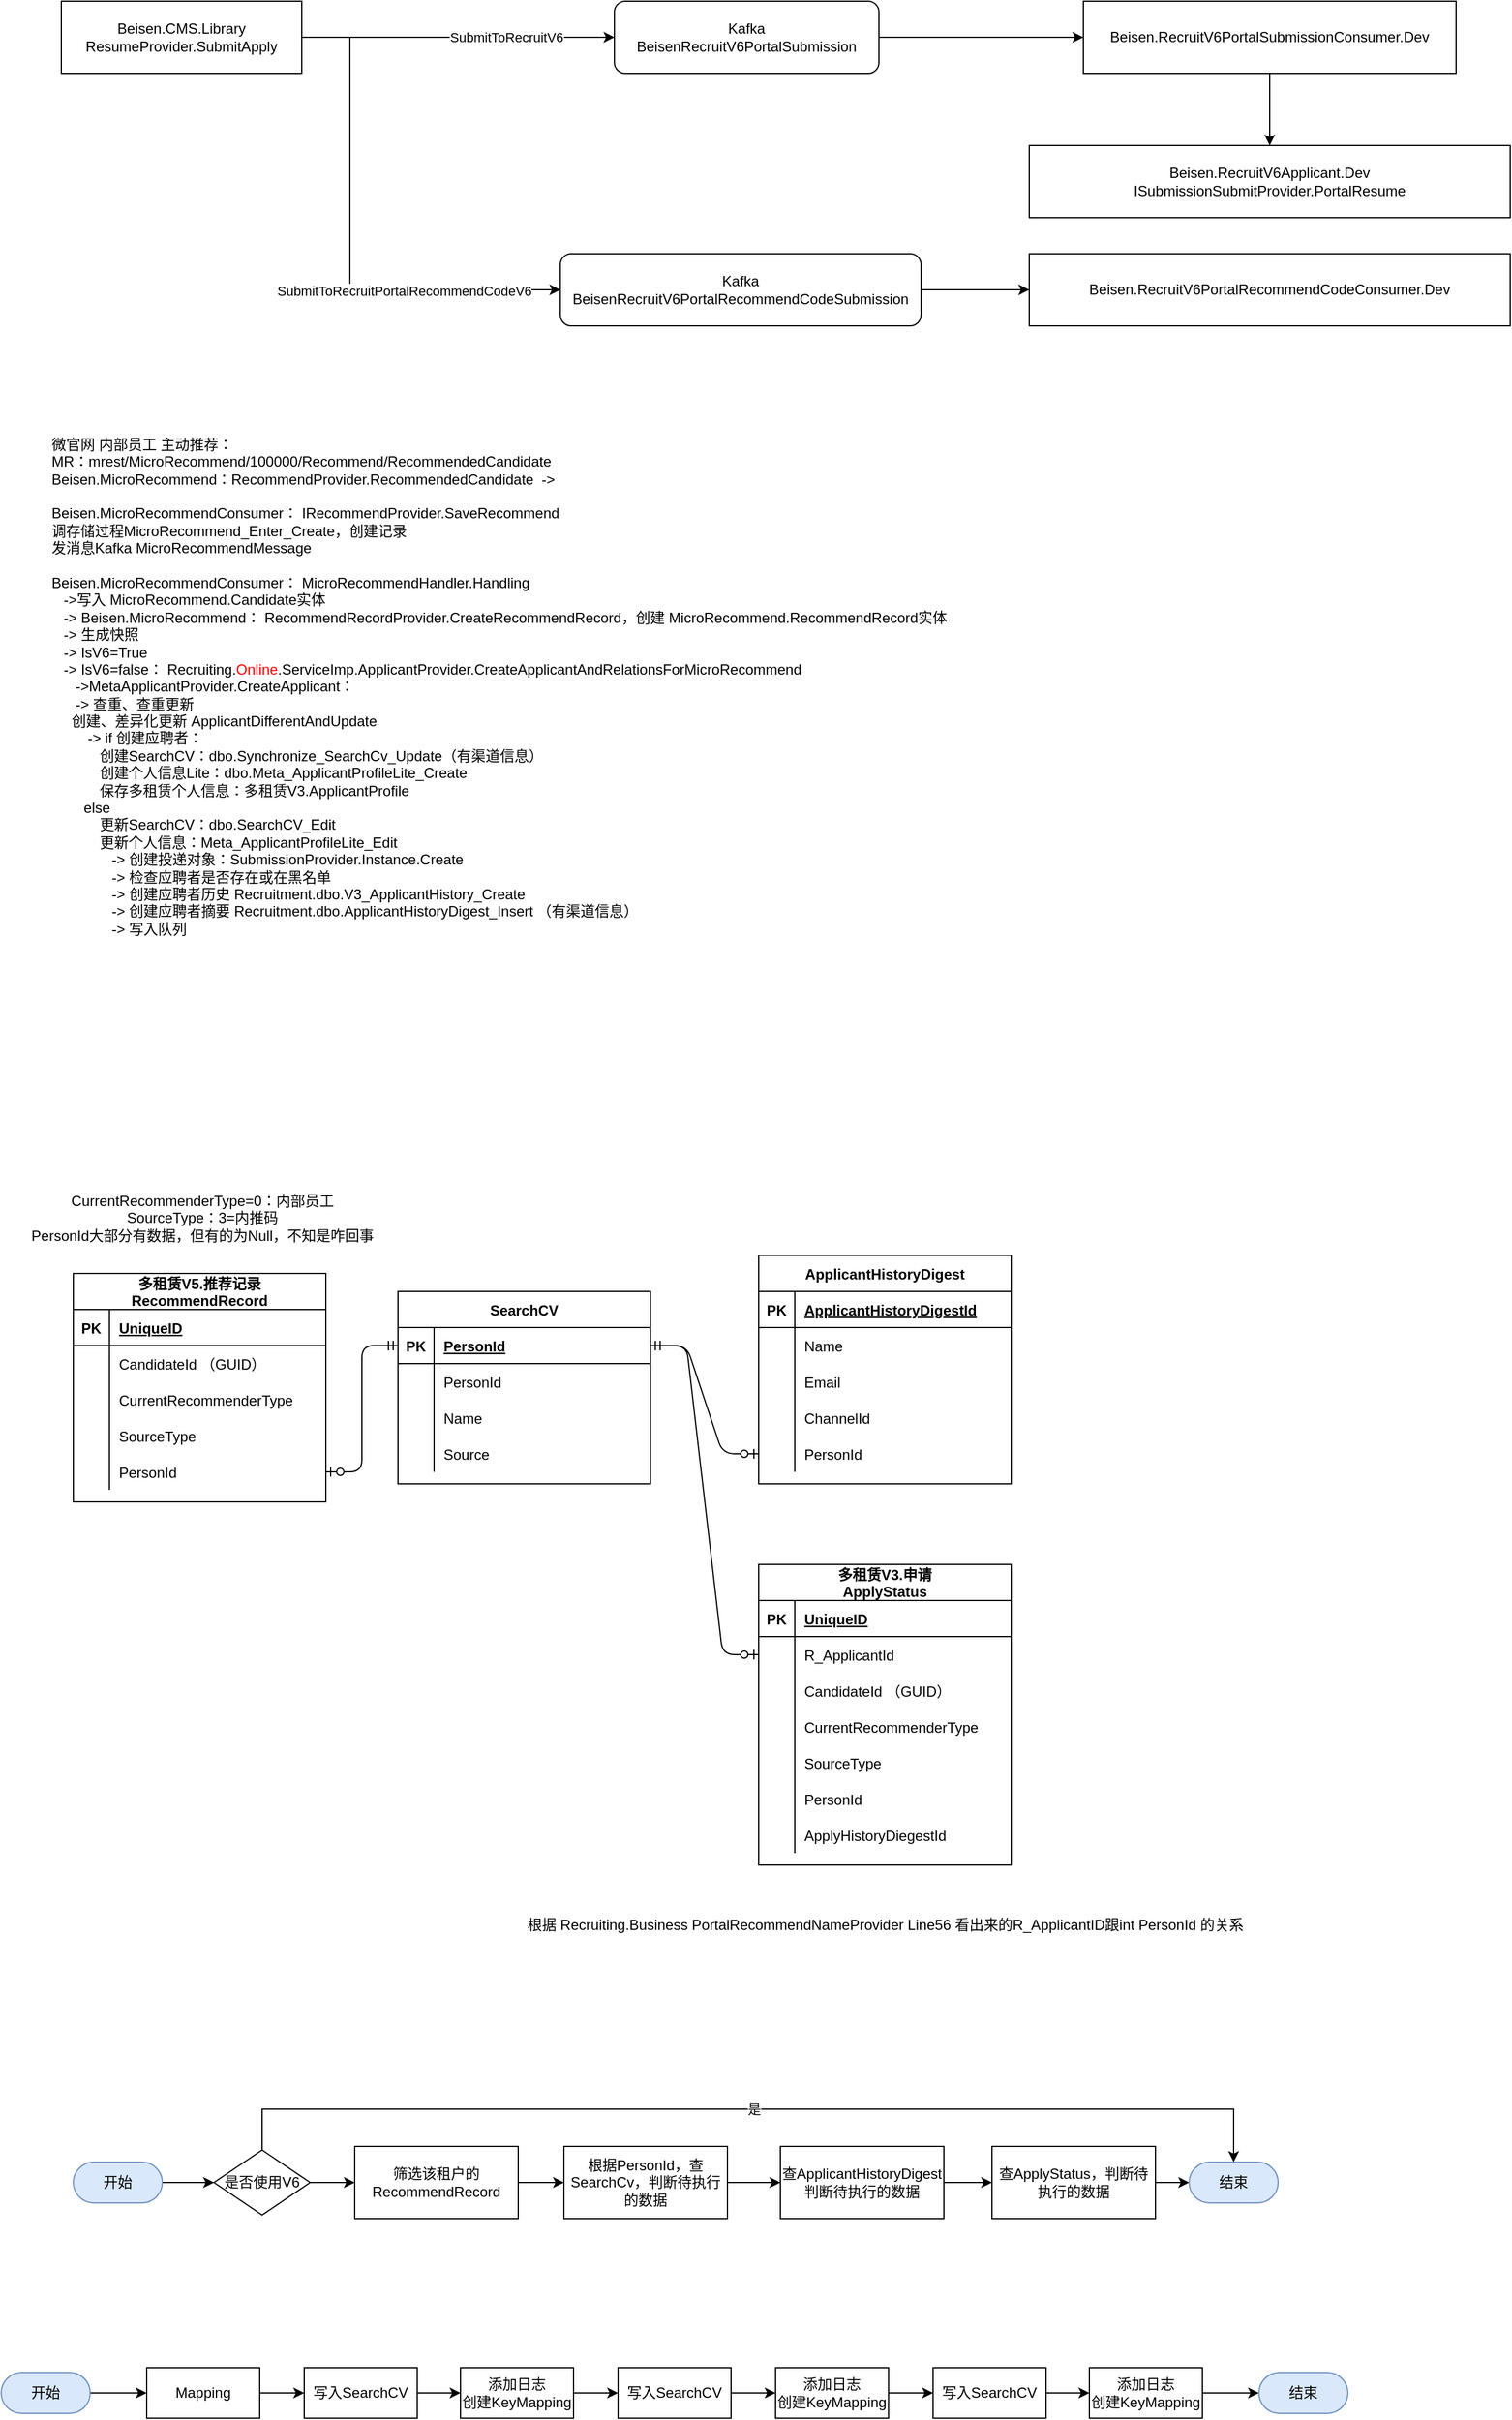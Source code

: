<mxfile version="14.2.9" type="github">
  <diagram id="f4uBQvl_7b_BEWJ_rEFn" name="Page-1">
    <mxGraphModel dx="1422" dy="839" grid="0" gridSize="10" guides="1" tooltips="1" connect="1" arrows="1" fold="1" page="1" pageScale="1" pageWidth="1654" pageHeight="2336" math="0" shadow="0">
      <root>
        <mxCell id="0" />
        <mxCell id="1" parent="0" />
        <mxCell id="6hHhca4XRa9OGriNkObh-7" style="edgeStyle=orthogonalEdgeStyle;rounded=0;orthogonalLoop=1;jettySize=auto;html=1;exitX=1;exitY=0.5;exitDx=0;exitDy=0;" parent="1" source="6hHhca4XRa9OGriNkObh-1" target="6hHhca4XRa9OGriNkObh-3" edge="1">
          <mxGeometry relative="1" as="geometry" />
        </mxCell>
        <mxCell id="6hHhca4XRa9OGriNkObh-8" value="SubmitToRecruitV6" style="edgeLabel;html=1;align=center;verticalAlign=middle;resizable=0;points=[];" parent="6hHhca4XRa9OGriNkObh-7" vertex="1" connectable="0">
          <mxGeometry x="0.185" relative="1" as="geometry">
            <mxPoint x="16" as="offset" />
          </mxGeometry>
        </mxCell>
        <mxCell id="6hHhca4XRa9OGriNkObh-10" style="edgeStyle=orthogonalEdgeStyle;rounded=0;orthogonalLoop=1;jettySize=auto;html=1;exitX=1;exitY=0.5;exitDx=0;exitDy=0;entryX=0;entryY=0.5;entryDx=0;entryDy=0;" parent="1" source="6hHhca4XRa9OGriNkObh-1" target="6hHhca4XRa9OGriNkObh-9" edge="1">
          <mxGeometry relative="1" as="geometry">
            <Array as="points">
              <mxPoint x="350" y="190" />
              <mxPoint x="350" y="400" />
            </Array>
          </mxGeometry>
        </mxCell>
        <mxCell id="6hHhca4XRa9OGriNkObh-11" value="SubmitToRecruitPortalRecommendCodeV6" style="edgeLabel;html=1;align=center;verticalAlign=middle;resizable=0;points=[];" parent="6hHhca4XRa9OGriNkObh-10" vertex="1" connectable="0">
          <mxGeometry x="0.385" y="-1" relative="1" as="geometry">
            <mxPoint as="offset" />
          </mxGeometry>
        </mxCell>
        <mxCell id="6hHhca4XRa9OGriNkObh-1" value="Beisen.CMS.Library&lt;br&gt;ResumeProvider.SubmitApply" style="rounded=0;whiteSpace=wrap;html=1;" parent="1" vertex="1">
          <mxGeometry x="110" y="160" width="200" height="60" as="geometry" />
        </mxCell>
        <mxCell id="6hHhca4XRa9OGriNkObh-6" style="edgeStyle=orthogonalEdgeStyle;rounded=0;orthogonalLoop=1;jettySize=auto;html=1;exitX=1;exitY=0.5;exitDx=0;exitDy=0;entryX=0;entryY=0.5;entryDx=0;entryDy=0;" parent="1" source="6hHhca4XRa9OGriNkObh-3" target="6hHhca4XRa9OGriNkObh-5" edge="1">
          <mxGeometry relative="1" as="geometry" />
        </mxCell>
        <mxCell id="6hHhca4XRa9OGriNkObh-3" value="Kafka&lt;br&gt;BeisenRecruitV6PortalSubmission" style="rounded=1;whiteSpace=wrap;html=1;" parent="1" vertex="1">
          <mxGeometry x="570" y="160" width="220" height="60" as="geometry" />
        </mxCell>
        <mxCell id="cdrXPhunWyCPMflT4dLq-2" style="edgeStyle=orthogonalEdgeStyle;rounded=0;orthogonalLoop=1;jettySize=auto;html=1;exitX=0.5;exitY=1;exitDx=0;exitDy=0;" parent="1" source="6hHhca4XRa9OGriNkObh-5" target="cdrXPhunWyCPMflT4dLq-1" edge="1">
          <mxGeometry relative="1" as="geometry" />
        </mxCell>
        <mxCell id="6hHhca4XRa9OGriNkObh-5" value="Beisen.RecruitV6PortalSubmissionConsumer.Dev" style="rounded=0;whiteSpace=wrap;html=1;" parent="1" vertex="1">
          <mxGeometry x="960" y="160" width="310" height="60" as="geometry" />
        </mxCell>
        <mxCell id="6hHhca4XRa9OGriNkObh-13" style="edgeStyle=orthogonalEdgeStyle;rounded=0;orthogonalLoop=1;jettySize=auto;html=1;exitX=1;exitY=0.5;exitDx=0;exitDy=0;" parent="1" source="6hHhca4XRa9OGriNkObh-9" target="6hHhca4XRa9OGriNkObh-12" edge="1">
          <mxGeometry relative="1" as="geometry" />
        </mxCell>
        <mxCell id="6hHhca4XRa9OGriNkObh-9" value="Kafka&lt;br&gt;BeisenRecruitV6PortalRecommendCodeSubmission" style="rounded=1;whiteSpace=wrap;html=1;" parent="1" vertex="1">
          <mxGeometry x="525" y="370" width="300" height="60" as="geometry" />
        </mxCell>
        <mxCell id="6hHhca4XRa9OGriNkObh-12" value="Beisen.RecruitV6PortalRecommendCodeConsumer.Dev" style="rounded=0;whiteSpace=wrap;html=1;" parent="1" vertex="1">
          <mxGeometry x="915" y="370" width="400" height="60" as="geometry" />
        </mxCell>
        <mxCell id="cdrXPhunWyCPMflT4dLq-1" value="Beisen.RecruitV6Applicant.Dev&lt;br&gt;ISubmissionSubmitProvider.PortalResume" style="whiteSpace=wrap;html=1;" parent="1" vertex="1">
          <mxGeometry x="915" y="280" width="400" height="60" as="geometry" />
        </mxCell>
        <mxCell id="nxVCDekP-wi1IjvNSV6v-1" value="多租赁V5.推荐记录&#xa;RecommendRecord" style="shape=table;startSize=30;container=1;collapsible=1;childLayout=tableLayout;fixedRows=1;rowLines=0;fontStyle=1;align=center;resizeLast=1;" parent="1" vertex="1">
          <mxGeometry x="120" y="1218" width="210" height="190" as="geometry" />
        </mxCell>
        <mxCell id="nxVCDekP-wi1IjvNSV6v-2" value="" style="shape=partialRectangle;collapsible=0;dropTarget=0;pointerEvents=0;fillColor=none;top=0;left=0;bottom=1;right=0;points=[[0,0.5],[1,0.5]];portConstraint=eastwest;" parent="nxVCDekP-wi1IjvNSV6v-1" vertex="1">
          <mxGeometry y="30" width="210" height="30" as="geometry" />
        </mxCell>
        <mxCell id="nxVCDekP-wi1IjvNSV6v-3" value="PK" style="shape=partialRectangle;connectable=0;fillColor=none;top=0;left=0;bottom=0;right=0;fontStyle=1;overflow=hidden;" parent="nxVCDekP-wi1IjvNSV6v-2" vertex="1">
          <mxGeometry width="30" height="30" as="geometry" />
        </mxCell>
        <mxCell id="nxVCDekP-wi1IjvNSV6v-4" value="UniqueID" style="shape=partialRectangle;connectable=0;fillColor=none;top=0;left=0;bottom=0;right=0;align=left;spacingLeft=6;fontStyle=5;overflow=hidden;" parent="nxVCDekP-wi1IjvNSV6v-2" vertex="1">
          <mxGeometry x="30" width="180" height="30" as="geometry" />
        </mxCell>
        <mxCell id="nxVCDekP-wi1IjvNSV6v-5" value="" style="shape=partialRectangle;collapsible=0;dropTarget=0;pointerEvents=0;fillColor=none;top=0;left=0;bottom=0;right=0;points=[[0,0.5],[1,0.5]];portConstraint=eastwest;" parent="nxVCDekP-wi1IjvNSV6v-1" vertex="1">
          <mxGeometry y="60" width="210" height="30" as="geometry" />
        </mxCell>
        <mxCell id="nxVCDekP-wi1IjvNSV6v-6" value="" style="shape=partialRectangle;connectable=0;fillColor=none;top=0;left=0;bottom=0;right=0;editable=1;overflow=hidden;" parent="nxVCDekP-wi1IjvNSV6v-5" vertex="1">
          <mxGeometry width="30" height="30" as="geometry" />
        </mxCell>
        <mxCell id="nxVCDekP-wi1IjvNSV6v-7" value="CandidateId （GUID）" style="shape=partialRectangle;connectable=0;fillColor=none;top=0;left=0;bottom=0;right=0;align=left;spacingLeft=6;overflow=hidden;" parent="nxVCDekP-wi1IjvNSV6v-5" vertex="1">
          <mxGeometry x="30" width="180" height="30" as="geometry" />
        </mxCell>
        <mxCell id="nxVCDekP-wi1IjvNSV6v-8" value="" style="shape=partialRectangle;collapsible=0;dropTarget=0;pointerEvents=0;fillColor=none;top=0;left=0;bottom=0;right=0;points=[[0,0.5],[1,0.5]];portConstraint=eastwest;" parent="nxVCDekP-wi1IjvNSV6v-1" vertex="1">
          <mxGeometry y="90" width="210" height="30" as="geometry" />
        </mxCell>
        <mxCell id="nxVCDekP-wi1IjvNSV6v-9" value="" style="shape=partialRectangle;connectable=0;fillColor=none;top=0;left=0;bottom=0;right=0;editable=1;overflow=hidden;" parent="nxVCDekP-wi1IjvNSV6v-8" vertex="1">
          <mxGeometry width="30" height="30" as="geometry" />
        </mxCell>
        <mxCell id="nxVCDekP-wi1IjvNSV6v-10" value="CurrentRecommenderType" style="shape=partialRectangle;connectable=0;fillColor=none;top=0;left=0;bottom=0;right=0;align=left;spacingLeft=6;overflow=hidden;" parent="nxVCDekP-wi1IjvNSV6v-8" vertex="1">
          <mxGeometry x="30" width="180" height="30" as="geometry" />
        </mxCell>
        <mxCell id="nxVCDekP-wi1IjvNSV6v-11" value="" style="shape=partialRectangle;collapsible=0;dropTarget=0;pointerEvents=0;fillColor=none;top=0;left=0;bottom=0;right=0;points=[[0,0.5],[1,0.5]];portConstraint=eastwest;" parent="nxVCDekP-wi1IjvNSV6v-1" vertex="1">
          <mxGeometry y="120" width="210" height="30" as="geometry" />
        </mxCell>
        <mxCell id="nxVCDekP-wi1IjvNSV6v-12" value="" style="shape=partialRectangle;connectable=0;fillColor=none;top=0;left=0;bottom=0;right=0;editable=1;overflow=hidden;" parent="nxVCDekP-wi1IjvNSV6v-11" vertex="1">
          <mxGeometry width="30" height="30" as="geometry" />
        </mxCell>
        <mxCell id="nxVCDekP-wi1IjvNSV6v-13" value="SourceType" style="shape=partialRectangle;connectable=0;fillColor=none;top=0;left=0;bottom=0;right=0;align=left;spacingLeft=6;overflow=hidden;" parent="nxVCDekP-wi1IjvNSV6v-11" vertex="1">
          <mxGeometry x="30" width="180" height="30" as="geometry" />
        </mxCell>
        <mxCell id="nxVCDekP-wi1IjvNSV6v-43" style="shape=partialRectangle;collapsible=0;dropTarget=0;pointerEvents=0;fillColor=none;top=0;left=0;bottom=0;right=0;points=[[0,0.5],[1,0.5]];portConstraint=eastwest;" parent="nxVCDekP-wi1IjvNSV6v-1" vertex="1">
          <mxGeometry y="150" width="210" height="30" as="geometry" />
        </mxCell>
        <mxCell id="nxVCDekP-wi1IjvNSV6v-44" style="shape=partialRectangle;connectable=0;fillColor=none;top=0;left=0;bottom=0;right=0;editable=1;overflow=hidden;" parent="nxVCDekP-wi1IjvNSV6v-43" vertex="1">
          <mxGeometry width="30" height="30" as="geometry" />
        </mxCell>
        <mxCell id="nxVCDekP-wi1IjvNSV6v-45" value="PersonId" style="shape=partialRectangle;connectable=0;fillColor=none;top=0;left=0;bottom=0;right=0;align=left;spacingLeft=6;overflow=hidden;" parent="nxVCDekP-wi1IjvNSV6v-43" vertex="1">
          <mxGeometry x="30" width="180" height="30" as="geometry" />
        </mxCell>
        <mxCell id="nxVCDekP-wi1IjvNSV6v-14" value="&lt;div&gt;微官网 内部员工 主动推荐：&lt;/div&gt;&lt;div&gt;MR：mrest/MicroRecommend/100000/Recommend/RecommendedCandidate&lt;/div&gt;&lt;div&gt;Beisen.MicroRecommend：RecommendProvider.RecommendedCandidate&amp;nbsp; -&amp;gt;&lt;/div&gt;&lt;div&gt;&lt;br&gt;&lt;/div&gt;&lt;div&gt;Beisen.MicroRecommendConsumer： IRecommendProvider.SaveRecommend&lt;/div&gt;&lt;div&gt;调存储过程MicroRecommend_Enter_Create，创建记录&lt;/div&gt;&lt;div&gt;发消息Kafka MicroRecommendMessage&lt;/div&gt;&lt;div&gt;&lt;br&gt;&lt;/div&gt;&lt;div&gt;Beisen.MicroRecommendConsumer： MicroRecommendHandler.Handling&lt;/div&gt;&lt;div&gt;&amp;nbsp; &amp;nbsp;-&amp;gt;写入 MicroRecommend.Candidate实体&lt;/div&gt;&lt;div&gt;&amp;nbsp; &amp;nbsp;-&amp;gt; Beisen.MicroRecommend： RecommendRecordProvider.CreateRecommendRecord，创建 MicroRecommend.RecommendRecord实体&lt;/div&gt;&lt;div&gt;&amp;nbsp; &amp;nbsp;-&amp;gt; 生成快照&lt;/div&gt;&lt;div&gt;&amp;nbsp; &amp;nbsp;-&amp;gt; IsV6=True&lt;/div&gt;&lt;div&gt;&amp;nbsp; &amp;nbsp;-&amp;gt; IsV6=false：&lt;span&gt; &lt;/span&gt;Recruiting.&lt;font color=&quot;#ff0000&quot;&gt;Online&lt;/font&gt;.ServiceImp.ApplicantProvider.CreateApplicantAndRelationsForMicroRecommend&lt;/div&gt;&lt;div&gt;&lt;span&gt;&lt;/span&gt;&amp;nbsp; &amp;nbsp; &amp;nbsp; -&amp;gt;MetaApplicantProvider.CreateApplicant：&lt;/div&gt;&amp;nbsp; &amp;nbsp; &amp;nbsp;&amp;nbsp;&lt;span&gt;-&amp;gt; 查重、查重更新&lt;/span&gt;&lt;br&gt;&lt;div&gt;&lt;span&gt; &lt;/span&gt;&amp;nbsp; &amp;nbsp; &amp;nbsp;创建、差异化更新 ApplicantDifferentAndUpdate&lt;/div&gt;&lt;div&gt;&lt;span&gt; &lt;/span&gt;&amp;nbsp; &amp;nbsp; &amp;nbsp; &amp;nbsp; &amp;nbsp;-&amp;gt; if 创建应聘者：&lt;/div&gt;&amp;nbsp; &amp;nbsp; &amp;nbsp; &amp;nbsp; &amp;nbsp; &amp;nbsp;&amp;nbsp;&lt;span&gt;创建SearchCV：dbo.Synchronize_SearchCv_Update（有渠道信息）&lt;/span&gt;&lt;br&gt;&amp;nbsp; &amp;nbsp; &amp;nbsp; &amp;nbsp; &amp;nbsp; &amp;nbsp;&amp;nbsp;&lt;span&gt;创建个人信息Lite：dbo.Meta_ApplicantProfileLite_Create&lt;/span&gt;&lt;br&gt;&amp;nbsp; &amp;nbsp; &amp;nbsp; &amp;nbsp; &amp;nbsp; &amp;nbsp;&amp;nbsp;&lt;span&gt;保存多租赁个人信息：多租赁V3.ApplicantProfile&lt;/span&gt;&lt;br&gt;&lt;div&gt;&lt;span&gt; &lt;/span&gt;&amp;nbsp; &amp;nbsp; &amp;nbsp; &amp;nbsp; else&amp;nbsp;&lt;/div&gt;&amp;nbsp; &amp;nbsp; &amp;nbsp; &amp;nbsp; &amp;nbsp; &amp;nbsp;&amp;nbsp;&lt;span&gt;更新SearchCV：dbo.SearchCV_Edit&lt;/span&gt;&lt;br&gt;&amp;nbsp; &amp;nbsp; &amp;nbsp; &amp;nbsp; &amp;nbsp; &amp;nbsp;&amp;nbsp;&lt;span&gt;更新个人信息：Meta_ApplicantProfileLite_Edit&lt;/span&gt;&lt;br&gt;&amp;nbsp; &amp;nbsp; &amp;nbsp; &amp;nbsp; &amp;nbsp; &amp;nbsp;&amp;nbsp;&lt;span&gt;&amp;nbsp; &amp;nbsp;-&amp;gt; 创建投递对象：SubmissionProvider.Instance.Create&lt;/span&gt;&lt;br&gt;&amp;nbsp; &amp;nbsp; &amp;nbsp; &amp;nbsp; &amp;nbsp; &amp;nbsp;&amp;nbsp;&lt;span&gt;&amp;nbsp; &amp;nbsp;-&amp;gt; 检查应聘者是否存在或在黑名单&lt;/span&gt;&lt;br&gt;&amp;nbsp; &amp;nbsp; &amp;nbsp; &amp;nbsp; &amp;nbsp; &amp;nbsp;&amp;nbsp;&lt;span&gt;&amp;nbsp; &amp;nbsp;-&amp;gt; 创建应聘者历史 Recruitment.dbo.V3_ApplicantHistory_Create&lt;/span&gt;&lt;br&gt;&amp;nbsp; &amp;nbsp; &amp;nbsp; &amp;nbsp; &amp;nbsp; &amp;nbsp;&amp;nbsp;&lt;span&gt;&amp;nbsp; &amp;nbsp;-&amp;gt; 创建应聘者摘要 Recruitment.dbo.ApplicantHistoryDigest_Insert （有渠道信息）&lt;/span&gt;&lt;br&gt;&amp;nbsp; &amp;nbsp; &amp;nbsp; &amp;nbsp; &amp;nbsp; &amp;nbsp;&amp;nbsp;&lt;span&gt;&amp;nbsp; &amp;nbsp;-&amp;gt; 写入队列&lt;/span&gt;" style="text;html=1;align=left;verticalAlign=middle;resizable=0;points=[];autosize=1;" parent="1" vertex="1">
          <mxGeometry x="100" y="525" width="755" height="410" as="geometry" />
        </mxCell>
        <mxCell id="nxVCDekP-wi1IjvNSV6v-42" value="CurrentRecommenderType=0：内部员工&lt;br&gt;SourceType：3=内推码&lt;br&gt;PersonId大部分有数据，但有的为Null，不知是咋回事" style="text;html=1;align=center;verticalAlign=middle;resizable=0;points=[];autosize=1;" parent="1" vertex="1">
          <mxGeometry x="77" y="1147" width="300" height="50" as="geometry" />
        </mxCell>
        <mxCell id="nxVCDekP-wi1IjvNSV6v-46" value="SearchCV" style="shape=table;startSize=30;container=1;collapsible=1;childLayout=tableLayout;fixedRows=1;rowLines=0;fontStyle=1;align=center;resizeLast=1;" parent="1" vertex="1">
          <mxGeometry x="390" y="1233" width="210" height="160" as="geometry" />
        </mxCell>
        <mxCell id="nxVCDekP-wi1IjvNSV6v-47" value="" style="shape=partialRectangle;collapsible=0;dropTarget=0;pointerEvents=0;fillColor=none;top=0;left=0;bottom=1;right=0;points=[[0,0.5],[1,0.5]];portConstraint=eastwest;" parent="nxVCDekP-wi1IjvNSV6v-46" vertex="1">
          <mxGeometry y="30" width="210" height="30" as="geometry" />
        </mxCell>
        <mxCell id="nxVCDekP-wi1IjvNSV6v-48" value="PK" style="shape=partialRectangle;connectable=0;fillColor=none;top=0;left=0;bottom=0;right=0;fontStyle=1;overflow=hidden;" parent="nxVCDekP-wi1IjvNSV6v-47" vertex="1">
          <mxGeometry width="30" height="30" as="geometry" />
        </mxCell>
        <mxCell id="nxVCDekP-wi1IjvNSV6v-49" value="PersonId" style="shape=partialRectangle;connectable=0;fillColor=none;top=0;left=0;bottom=0;right=0;align=left;spacingLeft=6;fontStyle=5;overflow=hidden;" parent="nxVCDekP-wi1IjvNSV6v-47" vertex="1">
          <mxGeometry x="30" width="180" height="30" as="geometry" />
        </mxCell>
        <mxCell id="nxVCDekP-wi1IjvNSV6v-50" value="" style="shape=partialRectangle;collapsible=0;dropTarget=0;pointerEvents=0;fillColor=none;top=0;left=0;bottom=0;right=0;points=[[0,0.5],[1,0.5]];portConstraint=eastwest;" parent="nxVCDekP-wi1IjvNSV6v-46" vertex="1">
          <mxGeometry y="60" width="210" height="30" as="geometry" />
        </mxCell>
        <mxCell id="nxVCDekP-wi1IjvNSV6v-51" value="" style="shape=partialRectangle;connectable=0;fillColor=none;top=0;left=0;bottom=0;right=0;editable=1;overflow=hidden;" parent="nxVCDekP-wi1IjvNSV6v-50" vertex="1">
          <mxGeometry width="30" height="30" as="geometry" />
        </mxCell>
        <mxCell id="nxVCDekP-wi1IjvNSV6v-52" value="PersonId" style="shape=partialRectangle;connectable=0;fillColor=none;top=0;left=0;bottom=0;right=0;align=left;spacingLeft=6;overflow=hidden;" parent="nxVCDekP-wi1IjvNSV6v-50" vertex="1">
          <mxGeometry x="30" width="180" height="30" as="geometry" />
        </mxCell>
        <mxCell id="nxVCDekP-wi1IjvNSV6v-59" style="shape=partialRectangle;collapsible=0;dropTarget=0;pointerEvents=0;fillColor=none;top=0;left=0;bottom=0;right=0;points=[[0,0.5],[1,0.5]];portConstraint=eastwest;" parent="nxVCDekP-wi1IjvNSV6v-46" vertex="1">
          <mxGeometry y="90" width="210" height="30" as="geometry" />
        </mxCell>
        <mxCell id="nxVCDekP-wi1IjvNSV6v-60" style="shape=partialRectangle;connectable=0;fillColor=none;top=0;left=0;bottom=0;right=0;editable=1;overflow=hidden;" parent="nxVCDekP-wi1IjvNSV6v-59" vertex="1">
          <mxGeometry width="30" height="30" as="geometry" />
        </mxCell>
        <mxCell id="nxVCDekP-wi1IjvNSV6v-61" value="Name" style="shape=partialRectangle;connectable=0;fillColor=none;top=0;left=0;bottom=0;right=0;align=left;spacingLeft=6;overflow=hidden;" parent="nxVCDekP-wi1IjvNSV6v-59" vertex="1">
          <mxGeometry x="30" width="180" height="30" as="geometry" />
        </mxCell>
        <mxCell id="nxVCDekP-wi1IjvNSV6v-53" value="" style="shape=partialRectangle;collapsible=0;dropTarget=0;pointerEvents=0;fillColor=none;top=0;left=0;bottom=0;right=0;points=[[0,0.5],[1,0.5]];portConstraint=eastwest;" parent="nxVCDekP-wi1IjvNSV6v-46" vertex="1">
          <mxGeometry y="120" width="210" height="30" as="geometry" />
        </mxCell>
        <mxCell id="nxVCDekP-wi1IjvNSV6v-54" value="" style="shape=partialRectangle;connectable=0;fillColor=none;top=0;left=0;bottom=0;right=0;editable=1;overflow=hidden;" parent="nxVCDekP-wi1IjvNSV6v-53" vertex="1">
          <mxGeometry width="30" height="30" as="geometry" />
        </mxCell>
        <mxCell id="nxVCDekP-wi1IjvNSV6v-55" value="Source" style="shape=partialRectangle;connectable=0;fillColor=none;top=0;left=0;bottom=0;right=0;align=left;spacingLeft=6;overflow=hidden;" parent="nxVCDekP-wi1IjvNSV6v-53" vertex="1">
          <mxGeometry x="30" width="180" height="30" as="geometry" />
        </mxCell>
        <mxCell id="nxVCDekP-wi1IjvNSV6v-63" value="" style="edgeStyle=entityRelationEdgeStyle;fontSize=12;html=1;endArrow=ERzeroToOne;startArrow=ERmandOne;" parent="1" source="nxVCDekP-wi1IjvNSV6v-47" target="nxVCDekP-wi1IjvNSV6v-43" edge="1">
          <mxGeometry width="100" height="100" relative="1" as="geometry">
            <mxPoint x="240" y="1568" as="sourcePoint" />
            <mxPoint x="340" y="1468" as="targetPoint" />
          </mxGeometry>
        </mxCell>
        <mxCell id="nxVCDekP-wi1IjvNSV6v-64" value="ApplicantHistoryDigest" style="shape=table;startSize=30;container=1;collapsible=1;childLayout=tableLayout;fixedRows=1;rowLines=0;fontStyle=1;align=center;resizeLast=1;" parent="1" vertex="1">
          <mxGeometry x="690" y="1203" width="210" height="190" as="geometry" />
        </mxCell>
        <mxCell id="nxVCDekP-wi1IjvNSV6v-65" value="" style="shape=partialRectangle;collapsible=0;dropTarget=0;pointerEvents=0;fillColor=none;top=0;left=0;bottom=1;right=0;points=[[0,0.5],[1,0.5]];portConstraint=eastwest;" parent="nxVCDekP-wi1IjvNSV6v-64" vertex="1">
          <mxGeometry y="30" width="210" height="30" as="geometry" />
        </mxCell>
        <mxCell id="nxVCDekP-wi1IjvNSV6v-66" value="PK" style="shape=partialRectangle;connectable=0;fillColor=none;top=0;left=0;bottom=0;right=0;fontStyle=1;overflow=hidden;" parent="nxVCDekP-wi1IjvNSV6v-65" vertex="1">
          <mxGeometry width="30" height="30" as="geometry" />
        </mxCell>
        <mxCell id="nxVCDekP-wi1IjvNSV6v-67" value="ApplicantHistoryDigestId" style="shape=partialRectangle;connectable=0;fillColor=none;top=0;left=0;bottom=0;right=0;align=left;spacingLeft=6;fontStyle=5;overflow=hidden;" parent="nxVCDekP-wi1IjvNSV6v-65" vertex="1">
          <mxGeometry x="30" width="180" height="30" as="geometry" />
        </mxCell>
        <mxCell id="nxVCDekP-wi1IjvNSV6v-80" style="shape=partialRectangle;collapsible=0;dropTarget=0;pointerEvents=0;fillColor=none;top=0;left=0;bottom=0;right=0;points=[[0,0.5],[1,0.5]];portConstraint=eastwest;" parent="nxVCDekP-wi1IjvNSV6v-64" vertex="1">
          <mxGeometry y="60" width="210" height="30" as="geometry" />
        </mxCell>
        <mxCell id="nxVCDekP-wi1IjvNSV6v-81" style="shape=partialRectangle;connectable=0;fillColor=none;top=0;left=0;bottom=0;right=0;editable=1;overflow=hidden;" parent="nxVCDekP-wi1IjvNSV6v-80" vertex="1">
          <mxGeometry width="30" height="30" as="geometry" />
        </mxCell>
        <mxCell id="nxVCDekP-wi1IjvNSV6v-82" value="Name" style="shape=partialRectangle;connectable=0;fillColor=none;top=0;left=0;bottom=0;right=0;align=left;spacingLeft=6;overflow=hidden;" parent="nxVCDekP-wi1IjvNSV6v-80" vertex="1">
          <mxGeometry x="30" width="180" height="30" as="geometry" />
        </mxCell>
        <mxCell id="nxVCDekP-wi1IjvNSV6v-83" style="shape=partialRectangle;collapsible=0;dropTarget=0;pointerEvents=0;fillColor=none;top=0;left=0;bottom=0;right=0;points=[[0,0.5],[1,0.5]];portConstraint=eastwest;" parent="nxVCDekP-wi1IjvNSV6v-64" vertex="1">
          <mxGeometry y="90" width="210" height="30" as="geometry" />
        </mxCell>
        <mxCell id="nxVCDekP-wi1IjvNSV6v-84" style="shape=partialRectangle;connectable=0;fillColor=none;top=0;left=0;bottom=0;right=0;editable=1;overflow=hidden;" parent="nxVCDekP-wi1IjvNSV6v-83" vertex="1">
          <mxGeometry width="30" height="30" as="geometry" />
        </mxCell>
        <mxCell id="nxVCDekP-wi1IjvNSV6v-85" value="Email" style="shape=partialRectangle;connectable=0;fillColor=none;top=0;left=0;bottom=0;right=0;align=left;spacingLeft=6;overflow=hidden;" parent="nxVCDekP-wi1IjvNSV6v-83" vertex="1">
          <mxGeometry x="30" width="180" height="30" as="geometry" />
        </mxCell>
        <mxCell id="nxVCDekP-wi1IjvNSV6v-68" value="" style="shape=partialRectangle;collapsible=0;dropTarget=0;pointerEvents=0;fillColor=none;top=0;left=0;bottom=0;right=0;points=[[0,0.5],[1,0.5]];portConstraint=eastwest;" parent="nxVCDekP-wi1IjvNSV6v-64" vertex="1">
          <mxGeometry y="120" width="210" height="30" as="geometry" />
        </mxCell>
        <mxCell id="nxVCDekP-wi1IjvNSV6v-69" value="" style="shape=partialRectangle;connectable=0;fillColor=none;top=0;left=0;bottom=0;right=0;editable=1;overflow=hidden;" parent="nxVCDekP-wi1IjvNSV6v-68" vertex="1">
          <mxGeometry width="30" height="30" as="geometry" />
        </mxCell>
        <mxCell id="nxVCDekP-wi1IjvNSV6v-70" value="ChannelId" style="shape=partialRectangle;connectable=0;fillColor=none;top=0;left=0;bottom=0;right=0;align=left;spacingLeft=6;overflow=hidden;" parent="nxVCDekP-wi1IjvNSV6v-68" vertex="1">
          <mxGeometry x="30" width="180" height="30" as="geometry" />
        </mxCell>
        <mxCell id="nxVCDekP-wi1IjvNSV6v-71" value="" style="shape=partialRectangle;collapsible=0;dropTarget=0;pointerEvents=0;fillColor=none;top=0;left=0;bottom=0;right=0;points=[[0,0.5],[1,0.5]];portConstraint=eastwest;" parent="nxVCDekP-wi1IjvNSV6v-64" vertex="1">
          <mxGeometry y="150" width="210" height="30" as="geometry" />
        </mxCell>
        <mxCell id="nxVCDekP-wi1IjvNSV6v-72" value="" style="shape=partialRectangle;connectable=0;fillColor=none;top=0;left=0;bottom=0;right=0;editable=1;overflow=hidden;" parent="nxVCDekP-wi1IjvNSV6v-71" vertex="1">
          <mxGeometry width="30" height="30" as="geometry" />
        </mxCell>
        <mxCell id="nxVCDekP-wi1IjvNSV6v-73" value="PersonId" style="shape=partialRectangle;connectable=0;fillColor=none;top=0;left=0;bottom=0;right=0;align=left;spacingLeft=6;overflow=hidden;" parent="nxVCDekP-wi1IjvNSV6v-71" vertex="1">
          <mxGeometry x="30" width="180" height="30" as="geometry" />
        </mxCell>
        <mxCell id="nxVCDekP-wi1IjvNSV6v-86" value="" style="edgeStyle=entityRelationEdgeStyle;fontSize=12;html=1;endArrow=ERzeroToOne;startArrow=ERmandOne;" parent="1" source="nxVCDekP-wi1IjvNSV6v-47" target="nxVCDekP-wi1IjvNSV6v-71" edge="1">
          <mxGeometry width="100" height="100" relative="1" as="geometry">
            <mxPoint x="400" y="1288" as="sourcePoint" />
            <mxPoint x="340" y="1393" as="targetPoint" />
          </mxGeometry>
        </mxCell>
        <mxCell id="nxVCDekP-wi1IjvNSV6v-87" value="多租赁V3.申请&#xa;ApplyStatus" style="shape=table;startSize=30;container=1;collapsible=1;childLayout=tableLayout;fixedRows=1;rowLines=0;fontStyle=1;align=center;resizeLast=1;" parent="1" vertex="1">
          <mxGeometry x="690" y="1460" width="210" height="250" as="geometry" />
        </mxCell>
        <mxCell id="nxVCDekP-wi1IjvNSV6v-88" value="" style="shape=partialRectangle;collapsible=0;dropTarget=0;pointerEvents=0;fillColor=none;top=0;left=0;bottom=1;right=0;points=[[0,0.5],[1,0.5]];portConstraint=eastwest;" parent="nxVCDekP-wi1IjvNSV6v-87" vertex="1">
          <mxGeometry y="30" width="210" height="30" as="geometry" />
        </mxCell>
        <mxCell id="nxVCDekP-wi1IjvNSV6v-89" value="PK" style="shape=partialRectangle;connectable=0;fillColor=none;top=0;left=0;bottom=0;right=0;fontStyle=1;overflow=hidden;" parent="nxVCDekP-wi1IjvNSV6v-88" vertex="1">
          <mxGeometry width="30" height="30" as="geometry" />
        </mxCell>
        <mxCell id="nxVCDekP-wi1IjvNSV6v-90" value="UniqueID" style="shape=partialRectangle;connectable=0;fillColor=none;top=0;left=0;bottom=0;right=0;align=left;spacingLeft=6;fontStyle=5;overflow=hidden;" parent="nxVCDekP-wi1IjvNSV6v-88" vertex="1">
          <mxGeometry x="30" width="180" height="30" as="geometry" />
        </mxCell>
        <mxCell id="nxVCDekP-wi1IjvNSV6v-103" style="shape=partialRectangle;collapsible=0;dropTarget=0;pointerEvents=0;fillColor=none;top=0;left=0;bottom=0;right=0;points=[[0,0.5],[1,0.5]];portConstraint=eastwest;" parent="nxVCDekP-wi1IjvNSV6v-87" vertex="1">
          <mxGeometry y="60" width="210" height="30" as="geometry" />
        </mxCell>
        <mxCell id="nxVCDekP-wi1IjvNSV6v-104" style="shape=partialRectangle;connectable=0;fillColor=none;top=0;left=0;bottom=0;right=0;editable=1;overflow=hidden;" parent="nxVCDekP-wi1IjvNSV6v-103" vertex="1">
          <mxGeometry width="30" height="30" as="geometry" />
        </mxCell>
        <mxCell id="nxVCDekP-wi1IjvNSV6v-105" value="R_ApplicantId" style="shape=partialRectangle;connectable=0;fillColor=none;top=0;left=0;bottom=0;right=0;align=left;spacingLeft=6;overflow=hidden;" parent="nxVCDekP-wi1IjvNSV6v-103" vertex="1">
          <mxGeometry x="30" width="180" height="30" as="geometry" />
        </mxCell>
        <mxCell id="nxVCDekP-wi1IjvNSV6v-91" value="" style="shape=partialRectangle;collapsible=0;dropTarget=0;pointerEvents=0;fillColor=none;top=0;left=0;bottom=0;right=0;points=[[0,0.5],[1,0.5]];portConstraint=eastwest;" parent="nxVCDekP-wi1IjvNSV6v-87" vertex="1">
          <mxGeometry y="90" width="210" height="30" as="geometry" />
        </mxCell>
        <mxCell id="nxVCDekP-wi1IjvNSV6v-92" value="" style="shape=partialRectangle;connectable=0;fillColor=none;top=0;left=0;bottom=0;right=0;editable=1;overflow=hidden;" parent="nxVCDekP-wi1IjvNSV6v-91" vertex="1">
          <mxGeometry width="30" height="30" as="geometry" />
        </mxCell>
        <mxCell id="nxVCDekP-wi1IjvNSV6v-93" value="CandidateId （GUID）" style="shape=partialRectangle;connectable=0;fillColor=none;top=0;left=0;bottom=0;right=0;align=left;spacingLeft=6;overflow=hidden;" parent="nxVCDekP-wi1IjvNSV6v-91" vertex="1">
          <mxGeometry x="30" width="180" height="30" as="geometry" />
        </mxCell>
        <mxCell id="nxVCDekP-wi1IjvNSV6v-94" value="" style="shape=partialRectangle;collapsible=0;dropTarget=0;pointerEvents=0;fillColor=none;top=0;left=0;bottom=0;right=0;points=[[0,0.5],[1,0.5]];portConstraint=eastwest;" parent="nxVCDekP-wi1IjvNSV6v-87" vertex="1">
          <mxGeometry y="120" width="210" height="30" as="geometry" />
        </mxCell>
        <mxCell id="nxVCDekP-wi1IjvNSV6v-95" value="" style="shape=partialRectangle;connectable=0;fillColor=none;top=0;left=0;bottom=0;right=0;editable=1;overflow=hidden;" parent="nxVCDekP-wi1IjvNSV6v-94" vertex="1">
          <mxGeometry width="30" height="30" as="geometry" />
        </mxCell>
        <mxCell id="nxVCDekP-wi1IjvNSV6v-96" value="CurrentRecommenderType" style="shape=partialRectangle;connectable=0;fillColor=none;top=0;left=0;bottom=0;right=0;align=left;spacingLeft=6;overflow=hidden;" parent="nxVCDekP-wi1IjvNSV6v-94" vertex="1">
          <mxGeometry x="30" width="180" height="30" as="geometry" />
        </mxCell>
        <mxCell id="nxVCDekP-wi1IjvNSV6v-97" value="" style="shape=partialRectangle;collapsible=0;dropTarget=0;pointerEvents=0;fillColor=none;top=0;left=0;bottom=0;right=0;points=[[0,0.5],[1,0.5]];portConstraint=eastwest;" parent="nxVCDekP-wi1IjvNSV6v-87" vertex="1">
          <mxGeometry y="150" width="210" height="30" as="geometry" />
        </mxCell>
        <mxCell id="nxVCDekP-wi1IjvNSV6v-98" value="" style="shape=partialRectangle;connectable=0;fillColor=none;top=0;left=0;bottom=0;right=0;editable=1;overflow=hidden;" parent="nxVCDekP-wi1IjvNSV6v-97" vertex="1">
          <mxGeometry width="30" height="30" as="geometry" />
        </mxCell>
        <mxCell id="nxVCDekP-wi1IjvNSV6v-99" value="SourceType" style="shape=partialRectangle;connectable=0;fillColor=none;top=0;left=0;bottom=0;right=0;align=left;spacingLeft=6;overflow=hidden;" parent="nxVCDekP-wi1IjvNSV6v-97" vertex="1">
          <mxGeometry x="30" width="180" height="30" as="geometry" />
        </mxCell>
        <mxCell id="nxVCDekP-wi1IjvNSV6v-100" style="shape=partialRectangle;collapsible=0;dropTarget=0;pointerEvents=0;fillColor=none;top=0;left=0;bottom=0;right=0;points=[[0,0.5],[1,0.5]];portConstraint=eastwest;" parent="nxVCDekP-wi1IjvNSV6v-87" vertex="1">
          <mxGeometry y="180" width="210" height="30" as="geometry" />
        </mxCell>
        <mxCell id="nxVCDekP-wi1IjvNSV6v-101" style="shape=partialRectangle;connectable=0;fillColor=none;top=0;left=0;bottom=0;right=0;editable=1;overflow=hidden;" parent="nxVCDekP-wi1IjvNSV6v-100" vertex="1">
          <mxGeometry width="30" height="30" as="geometry" />
        </mxCell>
        <mxCell id="nxVCDekP-wi1IjvNSV6v-102" value="PersonId" style="shape=partialRectangle;connectable=0;fillColor=none;top=0;left=0;bottom=0;right=0;align=left;spacingLeft=6;overflow=hidden;" parent="nxVCDekP-wi1IjvNSV6v-100" vertex="1">
          <mxGeometry x="30" width="180" height="30" as="geometry" />
        </mxCell>
        <mxCell id="nxVCDekP-wi1IjvNSV6v-107" style="shape=partialRectangle;collapsible=0;dropTarget=0;pointerEvents=0;fillColor=none;top=0;left=0;bottom=0;right=0;points=[[0,0.5],[1,0.5]];portConstraint=eastwest;" parent="nxVCDekP-wi1IjvNSV6v-87" vertex="1">
          <mxGeometry y="210" width="210" height="30" as="geometry" />
        </mxCell>
        <mxCell id="nxVCDekP-wi1IjvNSV6v-108" style="shape=partialRectangle;connectable=0;fillColor=none;top=0;left=0;bottom=0;right=0;editable=1;overflow=hidden;" parent="nxVCDekP-wi1IjvNSV6v-107" vertex="1">
          <mxGeometry width="30" height="30" as="geometry" />
        </mxCell>
        <mxCell id="nxVCDekP-wi1IjvNSV6v-109" value="ApplyHistoryDiegestId" style="shape=partialRectangle;connectable=0;fillColor=none;top=0;left=0;bottom=0;right=0;align=left;spacingLeft=6;overflow=hidden;" parent="nxVCDekP-wi1IjvNSV6v-107" vertex="1">
          <mxGeometry x="30" width="180" height="30" as="geometry" />
        </mxCell>
        <mxCell id="nxVCDekP-wi1IjvNSV6v-106" value="" style="edgeStyle=entityRelationEdgeStyle;fontSize=12;html=1;endArrow=ERzeroToOne;startArrow=ERmandOne;" parent="1" source="nxVCDekP-wi1IjvNSV6v-47" target="nxVCDekP-wi1IjvNSV6v-103" edge="1">
          <mxGeometry width="100" height="100" relative="1" as="geometry">
            <mxPoint x="610" y="1288" as="sourcePoint" />
            <mxPoint x="700" y="1378" as="targetPoint" />
          </mxGeometry>
        </mxCell>
        <mxCell id="nxVCDekP-wi1IjvNSV6v-111" value="根据 Recruiting.Business PortalRecommendNameProvider Line56 看出来的R_ApplicantID跟int PersonId 的关系" style="text;html=1;align=center;verticalAlign=middle;resizable=0;points=[];autosize=1;" parent="1" vertex="1">
          <mxGeometry x="490" y="1750" width="610" height="20" as="geometry" />
        </mxCell>
        <mxCell id="nxVCDekP-wi1IjvNSV6v-116" value="" style="edgeStyle=orthogonalEdgeStyle;rounded=0;orthogonalLoop=1;jettySize=auto;html=1;" parent="1" source="nxVCDekP-wi1IjvNSV6v-112" target="nxVCDekP-wi1IjvNSV6v-113" edge="1">
          <mxGeometry relative="1" as="geometry" />
        </mxCell>
        <mxCell id="nxVCDekP-wi1IjvNSV6v-112" value="筛选该租户的RecommendRecord" style="rounded=0;whiteSpace=wrap;html=1;" parent="1" vertex="1">
          <mxGeometry x="354" y="1944" width="136" height="60" as="geometry" />
        </mxCell>
        <mxCell id="nxVCDekP-wi1IjvNSV6v-117" value="" style="edgeStyle=orthogonalEdgeStyle;rounded=0;orthogonalLoop=1;jettySize=auto;html=1;" parent="1" source="nxVCDekP-wi1IjvNSV6v-113" target="nxVCDekP-wi1IjvNSV6v-114" edge="1">
          <mxGeometry relative="1" as="geometry" />
        </mxCell>
        <mxCell id="nxVCDekP-wi1IjvNSV6v-113" value="根据PersonId，查SearchCv，判断待执行的数据" style="rounded=0;whiteSpace=wrap;html=1;" parent="1" vertex="1">
          <mxGeometry x="528" y="1944" width="136" height="60" as="geometry" />
        </mxCell>
        <mxCell id="nxVCDekP-wi1IjvNSV6v-118" value="" style="edgeStyle=orthogonalEdgeStyle;rounded=0;orthogonalLoop=1;jettySize=auto;html=1;" parent="1" source="nxVCDekP-wi1IjvNSV6v-114" target="nxVCDekP-wi1IjvNSV6v-115" edge="1">
          <mxGeometry relative="1" as="geometry" />
        </mxCell>
        <mxCell id="nxVCDekP-wi1IjvNSV6v-114" value="查ApplicantHistoryDigest&lt;br&gt;判断待执行的数据" style="rounded=0;whiteSpace=wrap;html=1;" parent="1" vertex="1">
          <mxGeometry x="708" y="1944" width="136" height="60" as="geometry" />
        </mxCell>
        <mxCell id="nxVCDekP-wi1IjvNSV6v-120" value="" style="edgeStyle=orthogonalEdgeStyle;rounded=0;orthogonalLoop=1;jettySize=auto;html=1;" parent="1" source="nxVCDekP-wi1IjvNSV6v-115" target="nxVCDekP-wi1IjvNSV6v-125" edge="1">
          <mxGeometry relative="1" as="geometry">
            <mxPoint x="1120" y="1974" as="targetPoint" />
          </mxGeometry>
        </mxCell>
        <mxCell id="nxVCDekP-wi1IjvNSV6v-115" value="查ApplyStatus，判断待执行的数据" style="rounded=0;whiteSpace=wrap;html=1;" parent="1" vertex="1">
          <mxGeometry x="884" y="1944" width="136" height="60" as="geometry" />
        </mxCell>
        <mxCell id="nxVCDekP-wi1IjvNSV6v-122" value="" style="edgeStyle=orthogonalEdgeStyle;rounded=0;orthogonalLoop=1;jettySize=auto;html=1;" parent="1" source="nxVCDekP-wi1IjvNSV6v-121" target="nxVCDekP-wi1IjvNSV6v-112" edge="1">
          <mxGeometry relative="1" as="geometry" />
        </mxCell>
        <mxCell id="nxVCDekP-wi1IjvNSV6v-126" value="是" style="edgeStyle=orthogonalEdgeStyle;rounded=0;orthogonalLoop=1;jettySize=auto;html=1;exitX=0.5;exitY=0;exitDx=0;exitDy=0;entryX=0.5;entryY=0;entryDx=0;entryDy=0;" parent="1" source="nxVCDekP-wi1IjvNSV6v-121" target="nxVCDekP-wi1IjvNSV6v-125" edge="1">
          <mxGeometry relative="1" as="geometry">
            <Array as="points">
              <mxPoint x="277" y="1913" />
              <mxPoint x="1085" y="1913" />
            </Array>
          </mxGeometry>
        </mxCell>
        <mxCell id="nxVCDekP-wi1IjvNSV6v-121" value="是否使用V6" style="rhombus;whiteSpace=wrap;html=1;" parent="1" vertex="1">
          <mxGeometry x="237" y="1947" width="80" height="54" as="geometry" />
        </mxCell>
        <mxCell id="nxVCDekP-wi1IjvNSV6v-124" value="" style="edgeStyle=orthogonalEdgeStyle;rounded=0;orthogonalLoop=1;jettySize=auto;html=1;" parent="1" source="nxVCDekP-wi1IjvNSV6v-123" target="nxVCDekP-wi1IjvNSV6v-121" edge="1">
          <mxGeometry relative="1" as="geometry" />
        </mxCell>
        <mxCell id="nxVCDekP-wi1IjvNSV6v-123" value="开始" style="rounded=1;whiteSpace=wrap;html=1;arcSize=50;fillColor=#dae8fc;strokeColor=#6c8ebf;" parent="1" vertex="1">
          <mxGeometry x="120" y="1957" width="74" height="34" as="geometry" />
        </mxCell>
        <mxCell id="nxVCDekP-wi1IjvNSV6v-125" value="结束" style="rounded=1;whiteSpace=wrap;html=1;arcSize=50;fillColor=#dae8fc;strokeColor=#6c8ebf;" parent="1" vertex="1">
          <mxGeometry x="1048" y="1957" width="74" height="34" as="geometry" />
        </mxCell>
        <mxCell id="nxVCDekP-wi1IjvNSV6v-138" value="" style="edgeStyle=orthogonalEdgeStyle;rounded=0;orthogonalLoop=1;jettySize=auto;html=1;" parent="1" source="nxVCDekP-wi1IjvNSV6v-127" target="nxVCDekP-wi1IjvNSV6v-129" edge="1">
          <mxGeometry relative="1" as="geometry" />
        </mxCell>
        <mxCell id="nxVCDekP-wi1IjvNSV6v-127" value="Mapping" style="rounded=0;whiteSpace=wrap;html=1;" parent="1" vertex="1">
          <mxGeometry x="181" y="2128" width="94" height="42" as="geometry" />
        </mxCell>
        <mxCell id="nxVCDekP-wi1IjvNSV6v-139" value="" style="edgeStyle=orthogonalEdgeStyle;rounded=0;orthogonalLoop=1;jettySize=auto;html=1;" parent="1" source="nxVCDekP-wi1IjvNSV6v-129" target="nxVCDekP-wi1IjvNSV6v-130" edge="1">
          <mxGeometry relative="1" as="geometry" />
        </mxCell>
        <mxCell id="nxVCDekP-wi1IjvNSV6v-129" value="写入SearchCV" style="rounded=0;whiteSpace=wrap;html=1;" parent="1" vertex="1">
          <mxGeometry x="312" y="2128" width="94" height="42" as="geometry" />
        </mxCell>
        <mxCell id="nxVCDekP-wi1IjvNSV6v-140" value="" style="edgeStyle=orthogonalEdgeStyle;rounded=0;orthogonalLoop=1;jettySize=auto;html=1;" parent="1" source="nxVCDekP-wi1IjvNSV6v-130" target="nxVCDekP-wi1IjvNSV6v-131" edge="1">
          <mxGeometry relative="1" as="geometry" />
        </mxCell>
        <mxCell id="nxVCDekP-wi1IjvNSV6v-130" value="添加日志&lt;br&gt;创建KeyMapping" style="rounded=0;whiteSpace=wrap;html=1;" parent="1" vertex="1">
          <mxGeometry x="442" y="2128" width="94" height="42" as="geometry" />
        </mxCell>
        <mxCell id="nxVCDekP-wi1IjvNSV6v-141" value="" style="edgeStyle=orthogonalEdgeStyle;rounded=0;orthogonalLoop=1;jettySize=auto;html=1;" parent="1" source="nxVCDekP-wi1IjvNSV6v-131" target="nxVCDekP-wi1IjvNSV6v-132" edge="1">
          <mxGeometry relative="1" as="geometry" />
        </mxCell>
        <mxCell id="nxVCDekP-wi1IjvNSV6v-131" value="写入SearchCV" style="rounded=0;whiteSpace=wrap;html=1;" parent="1" vertex="1">
          <mxGeometry x="573" y="2128" width="94" height="42" as="geometry" />
        </mxCell>
        <mxCell id="nxVCDekP-wi1IjvNSV6v-142" value="" style="edgeStyle=orthogonalEdgeStyle;rounded=0;orthogonalLoop=1;jettySize=auto;html=1;" parent="1" source="nxVCDekP-wi1IjvNSV6v-132" target="nxVCDekP-wi1IjvNSV6v-133" edge="1">
          <mxGeometry relative="1" as="geometry" />
        </mxCell>
        <mxCell id="nxVCDekP-wi1IjvNSV6v-132" value="添加日志&lt;br&gt;创建KeyMapping" style="rounded=0;whiteSpace=wrap;html=1;" parent="1" vertex="1">
          <mxGeometry x="704" y="2128" width="94" height="42" as="geometry" />
        </mxCell>
        <mxCell id="nxVCDekP-wi1IjvNSV6v-143" value="" style="edgeStyle=orthogonalEdgeStyle;rounded=0;orthogonalLoop=1;jettySize=auto;html=1;" parent="1" source="nxVCDekP-wi1IjvNSV6v-133" target="nxVCDekP-wi1IjvNSV6v-134" edge="1">
          <mxGeometry relative="1" as="geometry" />
        </mxCell>
        <mxCell id="nxVCDekP-wi1IjvNSV6v-133" value="写入SearchCV" style="rounded=0;whiteSpace=wrap;html=1;" parent="1" vertex="1">
          <mxGeometry x="835" y="2128" width="94" height="42" as="geometry" />
        </mxCell>
        <mxCell id="nxVCDekP-wi1IjvNSV6v-144" value="" style="edgeStyle=orthogonalEdgeStyle;rounded=0;orthogonalLoop=1;jettySize=auto;html=1;" parent="1" source="nxVCDekP-wi1IjvNSV6v-134" target="nxVCDekP-wi1IjvNSV6v-136" edge="1">
          <mxGeometry relative="1" as="geometry" />
        </mxCell>
        <mxCell id="nxVCDekP-wi1IjvNSV6v-134" value="添加日志&lt;br&gt;创建KeyMapping" style="rounded=0;whiteSpace=wrap;html=1;" parent="1" vertex="1">
          <mxGeometry x="965" y="2128" width="94" height="42" as="geometry" />
        </mxCell>
        <mxCell id="nxVCDekP-wi1IjvNSV6v-137" value="" style="edgeStyle=orthogonalEdgeStyle;rounded=0;orthogonalLoop=1;jettySize=auto;html=1;" parent="1" source="nxVCDekP-wi1IjvNSV6v-135" target="nxVCDekP-wi1IjvNSV6v-127" edge="1">
          <mxGeometry relative="1" as="geometry" />
        </mxCell>
        <mxCell id="nxVCDekP-wi1IjvNSV6v-135" value="开始" style="rounded=1;whiteSpace=wrap;html=1;arcSize=50;fillColor=#dae8fc;strokeColor=#6c8ebf;" parent="1" vertex="1">
          <mxGeometry x="60" y="2132" width="74" height="34" as="geometry" />
        </mxCell>
        <mxCell id="nxVCDekP-wi1IjvNSV6v-136" value="结束" style="rounded=1;whiteSpace=wrap;html=1;arcSize=50;fillColor=#dae8fc;strokeColor=#6c8ebf;" parent="1" vertex="1">
          <mxGeometry x="1106" y="2132" width="74" height="34" as="geometry" />
        </mxCell>
      </root>
    </mxGraphModel>
  </diagram>
</mxfile>
